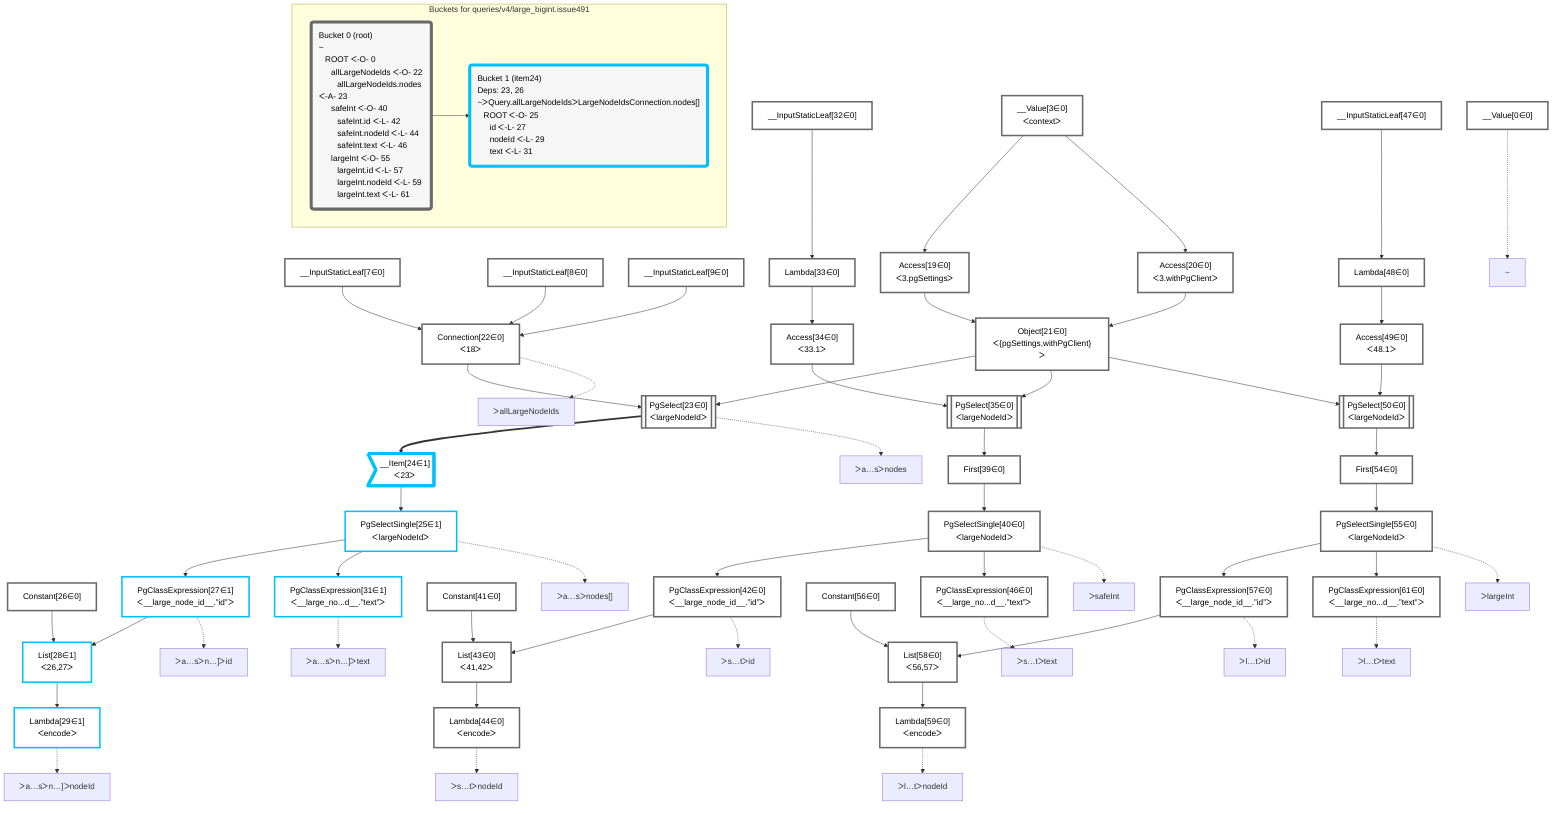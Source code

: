 graph TD
    classDef path fill:#eee,stroke:#000,color:#000
    classDef plan fill:#fff,stroke-width:3px,color:#000
    classDef itemplan fill:#fff,stroke-width:6px,color:#000
    classDef sideeffectplan fill:#f00,stroke-width:6px,color:#000
    classDef bucket fill:#f6f6f6,color:#000,stroke-width:6px,text-align:left


    %% define plans
    __Value0["__Value[0∈0]"]:::plan
    __Value3["__Value[3∈0]<br />ᐸcontextᐳ"]:::plan
    __InputStaticLeaf7["__InputStaticLeaf[7∈0]"]:::plan
    __InputStaticLeaf8["__InputStaticLeaf[8∈0]"]:::plan
    __InputStaticLeaf9["__InputStaticLeaf[9∈0]"]:::plan
    Access19["Access[19∈0]<br />ᐸ3.pgSettingsᐳ"]:::plan
    Access20["Access[20∈0]<br />ᐸ3.withPgClientᐳ"]:::plan
    Object21["Object[21∈0]<br />ᐸ{pgSettings,withPgClient}ᐳ"]:::plan
    Connection22["Connection[22∈0]<br />ᐸ18ᐳ"]:::plan
    PgSelect23[["PgSelect[23∈0]<br />ᐸlargeNodeIdᐳ"]]:::plan
    __Item24>"__Item[24∈1]<br />ᐸ23ᐳ"]:::itemplan
    PgSelectSingle25["PgSelectSingle[25∈1]<br />ᐸlargeNodeIdᐳ"]:::plan
    Constant26["Constant[26∈0]"]:::plan
    PgClassExpression27["PgClassExpression[27∈1]<br />ᐸ__large_node_id__.”id”ᐳ"]:::plan
    List28["List[28∈1]<br />ᐸ26,27ᐳ"]:::plan
    Lambda29["Lambda[29∈1]<br />ᐸencodeᐳ"]:::plan
    PgClassExpression31["PgClassExpression[31∈1]<br />ᐸ__large_no...d__.”text”ᐳ"]:::plan
    __InputStaticLeaf32["__InputStaticLeaf[32∈0]"]:::plan
    Lambda33["Lambda[33∈0]"]:::plan
    Access34["Access[34∈0]<br />ᐸ33.1ᐳ"]:::plan
    PgSelect35[["PgSelect[35∈0]<br />ᐸlargeNodeIdᐳ"]]:::plan
    First39["First[39∈0]"]:::plan
    PgSelectSingle40["PgSelectSingle[40∈0]<br />ᐸlargeNodeIdᐳ"]:::plan
    Constant41["Constant[41∈0]"]:::plan
    PgClassExpression42["PgClassExpression[42∈0]<br />ᐸ__large_node_id__.”id”ᐳ"]:::plan
    List43["List[43∈0]<br />ᐸ41,42ᐳ"]:::plan
    Lambda44["Lambda[44∈0]<br />ᐸencodeᐳ"]:::plan
    PgClassExpression46["PgClassExpression[46∈0]<br />ᐸ__large_no...d__.”text”ᐳ"]:::plan
    __InputStaticLeaf47["__InputStaticLeaf[47∈0]"]:::plan
    Lambda48["Lambda[48∈0]"]:::plan
    Access49["Access[49∈0]<br />ᐸ48.1ᐳ"]:::plan
    PgSelect50[["PgSelect[50∈0]<br />ᐸlargeNodeIdᐳ"]]:::plan
    First54["First[54∈0]"]:::plan
    PgSelectSingle55["PgSelectSingle[55∈0]<br />ᐸlargeNodeIdᐳ"]:::plan
    Constant56["Constant[56∈0]"]:::plan
    PgClassExpression57["PgClassExpression[57∈0]<br />ᐸ__large_node_id__.”id”ᐳ"]:::plan
    List58["List[58∈0]<br />ᐸ56,57ᐳ"]:::plan
    Lambda59["Lambda[59∈0]<br />ᐸencodeᐳ"]:::plan
    PgClassExpression61["PgClassExpression[61∈0]<br />ᐸ__large_no...d__.”text”ᐳ"]:::plan

    %% plan dependencies
    __Value3 --> Access19
    __Value3 --> Access20
    Access19 & Access20 --> Object21
    __InputStaticLeaf7 & __InputStaticLeaf8 & __InputStaticLeaf9 --> Connection22
    Object21 & Connection22 --> PgSelect23
    PgSelect23 ==> __Item24
    __Item24 --> PgSelectSingle25
    PgSelectSingle25 --> PgClassExpression27
    Constant26 & PgClassExpression27 --> List28
    List28 --> Lambda29
    PgSelectSingle25 --> PgClassExpression31
    __InputStaticLeaf32 --> Lambda33
    Lambda33 --> Access34
    Object21 & Access34 --> PgSelect35
    PgSelect35 --> First39
    First39 --> PgSelectSingle40
    PgSelectSingle40 --> PgClassExpression42
    Constant41 & PgClassExpression42 --> List43
    List43 --> Lambda44
    PgSelectSingle40 --> PgClassExpression46
    __InputStaticLeaf47 --> Lambda48
    Lambda48 --> Access49
    Object21 & Access49 --> PgSelect50
    PgSelect50 --> First54
    First54 --> PgSelectSingle55
    PgSelectSingle55 --> PgClassExpression57
    Constant56 & PgClassExpression57 --> List58
    List58 --> Lambda59
    PgSelectSingle55 --> PgClassExpression61

    %% plan-to-path relationships
    P0["~"]
    __Value0 -.-> P0
    P22["ᐳallLargeNodeIds"]
    Connection22 -.-> P22
    P23["ᐳa…sᐳnodes"]
    PgSelect23 -.-> P23
    P25["ᐳa…sᐳnodes[]"]
    PgSelectSingle25 -.-> P25
    P27["ᐳa…sᐳn…]ᐳid"]
    PgClassExpression27 -.-> P27
    P29["ᐳa…sᐳn…]ᐳnodeId"]
    Lambda29 -.-> P29
    P31["ᐳa…sᐳn…]ᐳtext"]
    PgClassExpression31 -.-> P31
    P40["ᐳsafeInt"]
    PgSelectSingle40 -.-> P40
    P42["ᐳs…tᐳid"]
    PgClassExpression42 -.-> P42
    P44["ᐳs…tᐳnodeId"]
    Lambda44 -.-> P44
    P46["ᐳs…tᐳtext"]
    PgClassExpression46 -.-> P46
    P55["ᐳlargeInt"]
    PgSelectSingle55 -.-> P55
    P57["ᐳl…tᐳid"]
    PgClassExpression57 -.-> P57
    P59["ᐳl…tᐳnodeId"]
    Lambda59 -.-> P59
    P61["ᐳl…tᐳtext"]
    PgClassExpression61 -.-> P61

    subgraph "Buckets for queries/v4/large_bigint.issue491"
    Bucket0("Bucket 0 (root)<br />~<br />⠀ROOT ᐸ-O- 0<br />⠀⠀allLargeNodeIds ᐸ-O- 22<br />⠀⠀⠀allLargeNodeIds.nodes ᐸ-A- 23<br />⠀⠀safeInt ᐸ-O- 40<br />⠀⠀⠀safeInt.id ᐸ-L- 42<br />⠀⠀⠀safeInt.nodeId ᐸ-L- 44<br />⠀⠀⠀safeInt.text ᐸ-L- 46<br />⠀⠀largeInt ᐸ-O- 55<br />⠀⠀⠀largeInt.id ᐸ-L- 57<br />⠀⠀⠀largeInt.nodeId ᐸ-L- 59<br />⠀⠀⠀largeInt.text ᐸ-L- 61"):::bucket
    classDef bucket0 stroke:#696969
    class Bucket0,__Value0,__Value3,__InputStaticLeaf7,__InputStaticLeaf8,__InputStaticLeaf9,Access19,Access20,Object21,Connection22,PgSelect23,Constant26,__InputStaticLeaf32,Lambda33,Access34,PgSelect35,First39,PgSelectSingle40,Constant41,PgClassExpression42,List43,Lambda44,PgClassExpression46,__InputStaticLeaf47,Lambda48,Access49,PgSelect50,First54,PgSelectSingle55,Constant56,PgClassExpression57,List58,Lambda59,PgClassExpression61 bucket0
    Bucket1("Bucket 1 (item24)<br />Deps: 23, 26<br />~ᐳQuery.allLargeNodeIdsᐳLargeNodeIdsConnection.nodes[]<br />⠀ROOT ᐸ-O- 25<br />⠀⠀id ᐸ-L- 27<br />⠀⠀nodeId ᐸ-L- 29<br />⠀⠀text ᐸ-L- 31"):::bucket
    classDef bucket1 stroke:#00bfff
    class Bucket1,__Item24,PgSelectSingle25,PgClassExpression27,List28,Lambda29,PgClassExpression31 bucket1
    Bucket0 --> Bucket1
    end